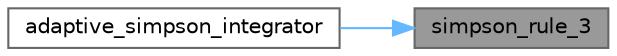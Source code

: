 digraph "simpson_rule_3"
{
 // INTERACTIVE_SVG=YES
 // LATEX_PDF_SIZE
  bgcolor="transparent";
  edge [fontname=Helvetica,fontsize=10,labelfontname=Helvetica,labelfontsize=10];
  node [fontname=Helvetica,fontsize=10,shape=box,height=0.2,width=0.4];
  rankdir="RL";
  Node1 [id="Node000001",label="simpson_rule_3",height=0.2,width=0.4,color="gray40", fillcolor="grey60", style="filled", fontcolor="black",tooltip=" "];
  Node1 -> Node2 [id="edge1_Node000001_Node000002",dir="back",color="steelblue1",style="solid",tooltip=" "];
  Node2 [id="Node000002",label="adaptive_simpson_integrator",height=0.2,width=0.4,color="grey40", fillcolor="white", style="filled",URL="$d7/d65/old__integrators_8hpp.html#a9c0d27f1b9d43dce8d3e8c2d993ba60d",tooltip=" "];
}
